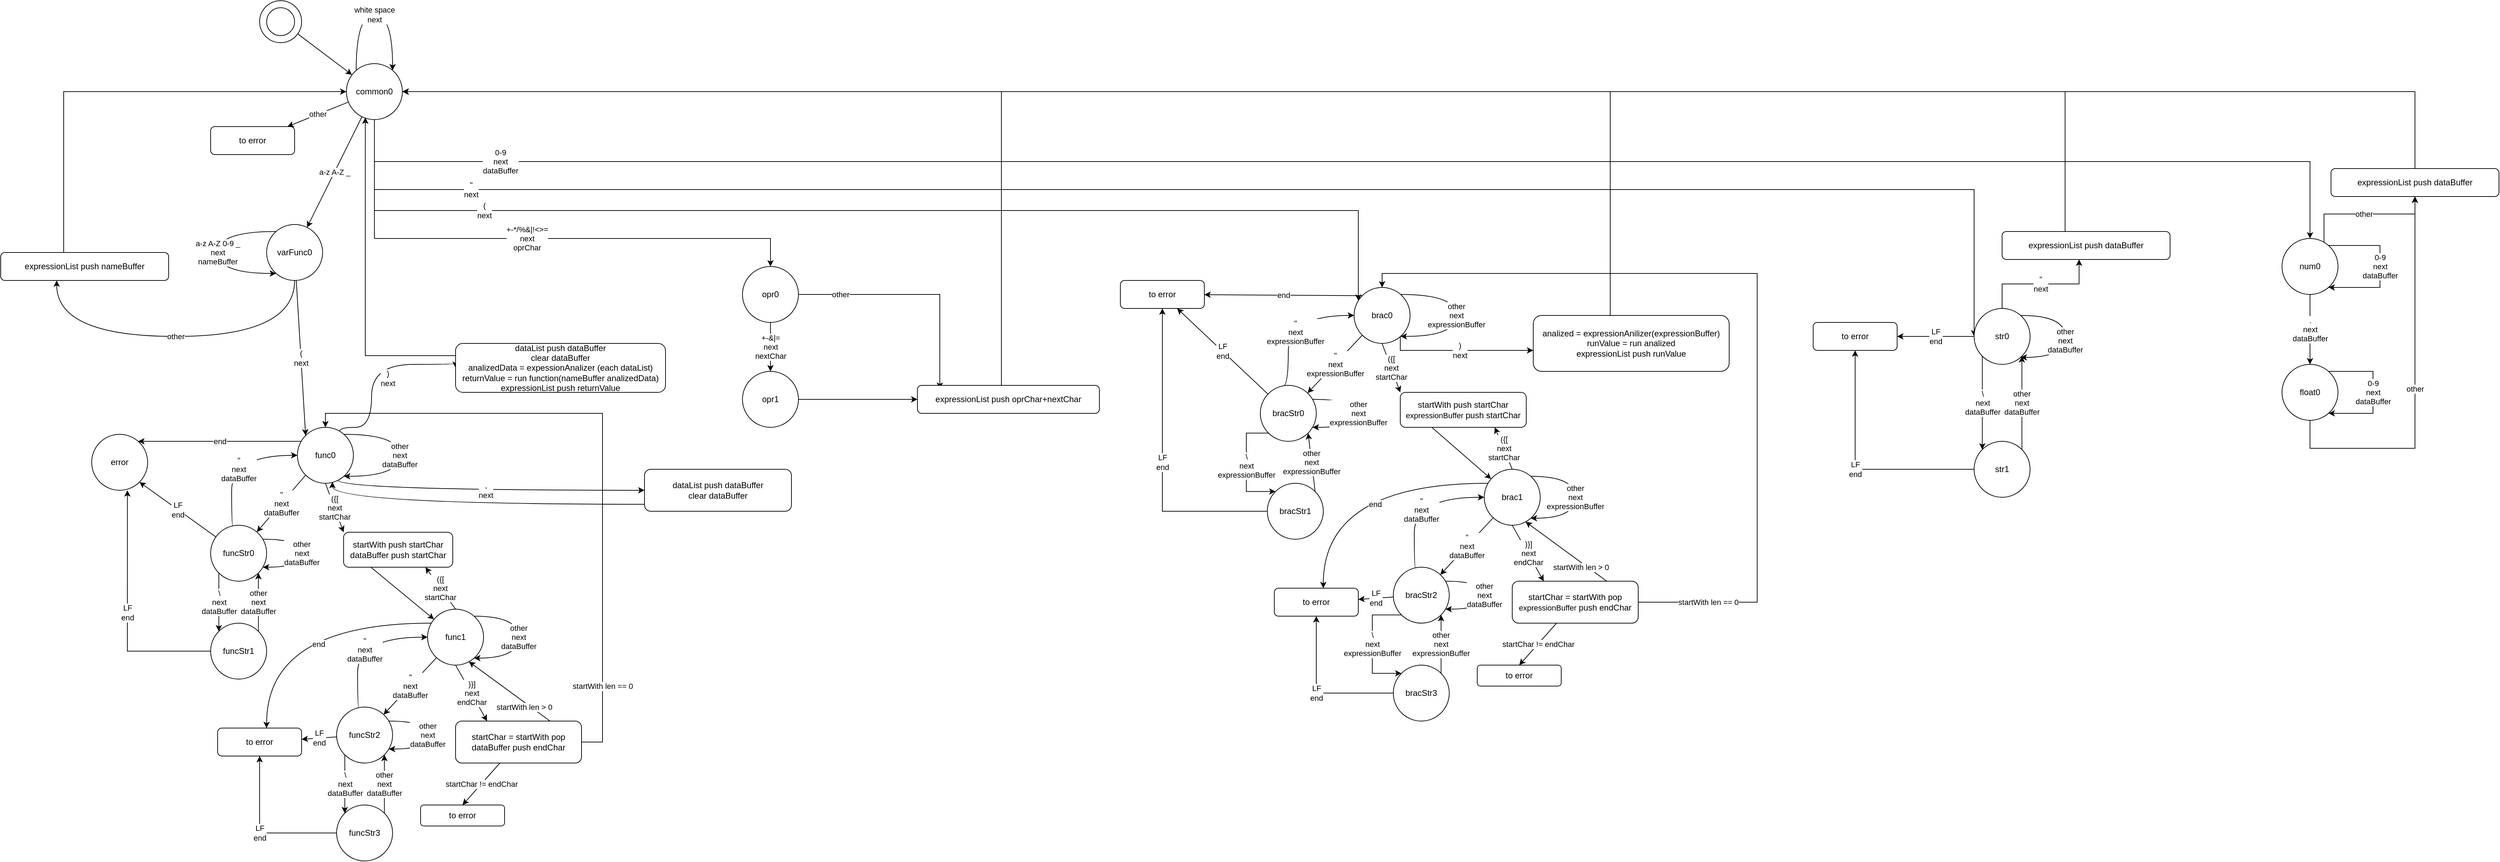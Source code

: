 <mxfile version="24.7.8">
  <diagram name="ページ1" id="F2J8mC3DBKsExerSyWHM">
    <mxGraphModel dx="1834" dy="1284" grid="1" gridSize="10" guides="1" tooltips="1" connect="1" arrows="1" fold="1" page="0" pageScale="1" pageWidth="827" pageHeight="1169" math="0" shadow="0">
      <root>
        <mxCell id="0" />
        <mxCell id="1" parent="0" />
        <mxCell id="cuASzoLC5OeUIjtj3deS-9" value="a-z A-Z _" style="rounded=0;orthogonalLoop=1;jettySize=auto;html=1;" parent="1" source="cuASzoLC5OeUIjtj3deS-1" target="cuASzoLC5OeUIjtj3deS-8" edge="1">
          <mxGeometry relative="1" as="geometry" />
        </mxCell>
        <mxCell id="voOlMRcv-cYc8bphgMnK-7" value="+-*/%&amp;amp;|!&amp;lt;&amp;gt;=&lt;div&gt;next&lt;/div&gt;&lt;div&gt;oprChar&lt;br&gt;&lt;/div&gt;" style="edgeStyle=orthogonalEdgeStyle;rounded=0;orthogonalLoop=1;jettySize=auto;html=1;" parent="1" source="cuASzoLC5OeUIjtj3deS-1" target="voOlMRcv-cYc8bphgMnK-6" edge="1">
          <mxGeometry relative="1" as="geometry">
            <Array as="points">
              <mxPoint x="504" y="310" />
              <mxPoint x="1070" y="310" />
            </Array>
          </mxGeometry>
        </mxCell>
        <mxCell id="voOlMRcv-cYc8bphgMnK-57" value="(&lt;br&gt;next" style="edgeStyle=orthogonalEdgeStyle;rounded=0;orthogonalLoop=1;jettySize=auto;html=1;" parent="1" source="cuASzoLC5OeUIjtj3deS-1" target="voOlMRcv-cYc8bphgMnK-21" edge="1">
          <mxGeometry x="-0.656" relative="1" as="geometry">
            <Array as="points">
              <mxPoint x="504" y="270" />
              <mxPoint x="1910" y="270" />
            </Array>
            <mxPoint as="offset" />
          </mxGeometry>
        </mxCell>
        <mxCell id="anXXtwwHs9E_ZAVNs1WR-14" value="&quot;&lt;div&gt;next&lt;/div&gt;" style="edgeStyle=orthogonalEdgeStyle;rounded=0;orthogonalLoop=1;jettySize=auto;html=1;" parent="1" source="cuASzoLC5OeUIjtj3deS-1" target="anXXtwwHs9E_ZAVNs1WR-6" edge="1">
          <mxGeometry x="-0.817" relative="1" as="geometry">
            <Array as="points">
              <mxPoint x="504" y="240" />
              <mxPoint x="2790" y="240" />
            </Array>
            <mxPoint as="offset" />
          </mxGeometry>
        </mxCell>
        <mxCell id="anXXtwwHs9E_ZAVNs1WR-19" value="0-9&lt;div&gt;next&lt;/div&gt;&lt;div&gt;dataBuffer&lt;/div&gt;" style="edgeStyle=orthogonalEdgeStyle;rounded=0;orthogonalLoop=1;jettySize=auto;html=1;" parent="1" source="cuASzoLC5OeUIjtj3deS-1" target="anXXtwwHs9E_ZAVNs1WR-18" edge="1">
          <mxGeometry x="-0.837" relative="1" as="geometry">
            <Array as="points">
              <mxPoint x="504" y="200" />
              <mxPoint x="3270" y="200" />
            </Array>
            <mxPoint as="offset" />
          </mxGeometry>
        </mxCell>
        <mxCell id="Lfi75M68xP1nV6T8NC7T-2" value="other" style="rounded=0;orthogonalLoop=1;jettySize=auto;html=1;" parent="1" source="cuASzoLC5OeUIjtj3deS-1" target="Lfi75M68xP1nV6T8NC7T-1" edge="1">
          <mxGeometry relative="1" as="geometry" />
        </mxCell>
        <mxCell id="cuASzoLC5OeUIjtj3deS-1" value="common0" style="ellipse;whiteSpace=wrap;html=1;aspect=fixed;" parent="1" vertex="1">
          <mxGeometry x="464" y="60" width="80" height="80" as="geometry" />
        </mxCell>
        <mxCell id="voOlMRcv-cYc8bphgMnK-17" style="rounded=0;orthogonalLoop=1;jettySize=auto;html=1;exitX=0.883;exitY=0.772;exitDx=0;exitDy=0;exitPerimeter=0;" parent="1" source="cuASzoLC5OeUIjtj3deS-2" target="cuASzoLC5OeUIjtj3deS-1" edge="1">
          <mxGeometry relative="1" as="geometry" />
        </mxCell>
        <mxCell id="cuASzoLC5OeUIjtj3deS-2" value="" style="verticalLabelPosition=bottom;verticalAlign=top;html=1;shape=mxgraph.basic.donut;dx=10;" parent="1" vertex="1">
          <mxGeometry x="340" y="-30" width="60" height="60" as="geometry" />
        </mxCell>
        <mxCell id="cuASzoLC5OeUIjtj3deS-4" value="white space&lt;div&gt;next&lt;br&gt;&lt;/div&gt;" style="rounded=0;orthogonalLoop=1;jettySize=auto;html=1;edgeStyle=orthogonalEdgeStyle;curved=1;" parent="1" source="cuASzoLC5OeUIjtj3deS-1" target="cuASzoLC5OeUIjtj3deS-1" edge="1">
          <mxGeometry relative="1" as="geometry">
            <Array as="points">
              <mxPoint x="530" y="-10" />
            </Array>
          </mxGeometry>
        </mxCell>
        <mxCell id="cuASzoLC5OeUIjtj3deS-12" value="(&lt;br&gt;next" style="rounded=0;orthogonalLoop=1;jettySize=auto;html=1;entryX=0;entryY=0;entryDx=0;entryDy=0;" parent="1" source="cuASzoLC5OeUIjtj3deS-8" target="cuASzoLC5OeUIjtj3deS-11" edge="1">
          <mxGeometry relative="1" as="geometry" />
        </mxCell>
        <mxCell id="voOlMRcv-cYc8bphgMnK-2" value="other" style="edgeStyle=orthogonalEdgeStyle;rounded=0;orthogonalLoop=1;jettySize=auto;html=1;curved=1;" parent="1" source="cuASzoLC5OeUIjtj3deS-8" target="voOlMRcv-cYc8bphgMnK-3" edge="1">
          <mxGeometry relative="1" as="geometry">
            <Array as="points">
              <mxPoint x="390" y="450" />
              <mxPoint x="50" y="450" />
            </Array>
          </mxGeometry>
        </mxCell>
        <mxCell id="cuASzoLC5OeUIjtj3deS-8" value="varFunc0" style="ellipse;whiteSpace=wrap;html=1;aspect=fixed;" parent="1" vertex="1">
          <mxGeometry x="350" y="290" width="80" height="80" as="geometry" />
        </mxCell>
        <mxCell id="cuASzoLC5OeUIjtj3deS-10" value="a-z A-Z 0-9 _&lt;br&gt;next&lt;br&gt;nameBuffer" style="edgeStyle=orthogonalEdgeStyle;rounded=0;orthogonalLoop=1;jettySize=auto;html=1;curved=1;" parent="1" source="cuASzoLC5OeUIjtj3deS-8" target="cuASzoLC5OeUIjtj3deS-8" edge="1">
          <mxGeometry relative="1" as="geometry">
            <Array as="points">
              <mxPoint x="280" y="360" />
            </Array>
          </mxGeometry>
        </mxCell>
        <mxCell id="cuASzoLC5OeUIjtj3deS-15" value="&quot;&lt;div&gt;next&lt;br&gt;dataBuffer&lt;/div&gt;" style="rounded=0;orthogonalLoop=1;jettySize=auto;html=1;" parent="1" target="cuASzoLC5OeUIjtj3deS-14" edge="1">
          <mxGeometry relative="1" as="geometry">
            <mxPoint x="406.212" y="647.772" as="sourcePoint" />
            <mxPoint x="349.785" y="702.225" as="targetPoint" />
          </mxGeometry>
        </mxCell>
        <mxCell id="cuASzoLC5OeUIjtj3deS-21" value="end" style="rounded=0;orthogonalLoop=1;jettySize=auto;html=1;edgeStyle=orthogonalEdgeStyle;curved=1;" parent="1" source="cuASzoLC5OeUIjtj3deS-11" target="cuASzoLC5OeUIjtj3deS-18" edge="1">
          <mxGeometry relative="1" as="geometry">
            <Array as="points">
              <mxPoint x="290" y="600" />
              <mxPoint x="290" y="600" />
            </Array>
          </mxGeometry>
        </mxCell>
        <mxCell id="cuASzoLC5OeUIjtj3deS-60" value=",&lt;br&gt;next" style="edgeStyle=orthogonalEdgeStyle;rounded=0;orthogonalLoop=1;jettySize=auto;html=1;curved=1;exitX=0.713;exitY=0.938;exitDx=0;exitDy=0;exitPerimeter=0;" parent="1" source="cuASzoLC5OeUIjtj3deS-11" target="cuASzoLC5OeUIjtj3deS-61" edge="1">
          <mxGeometry relative="1" as="geometry">
            <mxPoint x="890" y="670" as="targetPoint" />
            <Array as="points">
              <mxPoint x="451" y="670" />
            </Array>
          </mxGeometry>
        </mxCell>
        <mxCell id="cuASzoLC5OeUIjtj3deS-65" value=")&lt;div&gt;next&lt;/div&gt;" style="edgeStyle=orthogonalEdgeStyle;rounded=0;orthogonalLoop=1;jettySize=auto;html=1;entryX=0;entryY=0.5;entryDx=0;entryDy=0;curved=1;exitX=0.75;exitY=0.075;exitDx=0;exitDy=0;exitPerimeter=0;" parent="1" source="cuASzoLC5OeUIjtj3deS-11" target="cuASzoLC5OeUIjtj3deS-64" edge="1">
          <mxGeometry x="0.237" y="-20" relative="1" as="geometry">
            <Array as="points">
              <mxPoint x="454" y="580" />
              <mxPoint x="500" y="580" />
              <mxPoint x="500" y="490" />
            </Array>
            <mxPoint as="offset" />
          </mxGeometry>
        </mxCell>
        <mxCell id="cuASzoLC5OeUIjtj3deS-11" value="func0" style="ellipse;whiteSpace=wrap;html=1;aspect=fixed;" parent="1" vertex="1">
          <mxGeometry x="394" y="580" width="80" height="80" as="geometry" />
        </mxCell>
        <mxCell id="cuASzoLC5OeUIjtj3deS-13" value="other&lt;br&gt;next&lt;br&gt;dataBuffer" style="edgeStyle=orthogonalEdgeStyle;rounded=0;orthogonalLoop=1;jettySize=auto;html=1;curved=1;" parent="1" source="cuASzoLC5OeUIjtj3deS-11" target="cuASzoLC5OeUIjtj3deS-11" edge="1">
          <mxGeometry relative="1" as="geometry">
            <Array as="points">
              <mxPoint x="540" y="650" />
            </Array>
          </mxGeometry>
        </mxCell>
        <mxCell id="cuASzoLC5OeUIjtj3deS-17" value="&quot;&lt;div&gt;next&lt;/div&gt;&lt;div&gt;dataBuffer&lt;/div&gt;" style="edgeStyle=orthogonalEdgeStyle;rounded=0;orthogonalLoop=1;jettySize=auto;html=1;curved=1;exitX=0.4;exitY=0.025;exitDx=0;exitDy=0;exitPerimeter=0;entryX=0;entryY=0.5;entryDx=0;entryDy=0;" parent="1" source="cuASzoLC5OeUIjtj3deS-14" target="cuASzoLC5OeUIjtj3deS-11" edge="1">
          <mxGeometry x="-0.151" y="-10" relative="1" as="geometry">
            <mxPoint x="250" y="690" as="sourcePoint" />
            <mxPoint x="334" y="590" as="targetPoint" />
            <Array as="points">
              <mxPoint x="300" y="722" />
              <mxPoint x="300" y="620" />
            </Array>
            <mxPoint as="offset" />
          </mxGeometry>
        </mxCell>
        <mxCell id="cuASzoLC5OeUIjtj3deS-20" value="LF&lt;br&gt;end" style="rounded=0;orthogonalLoop=1;jettySize=auto;html=1;entryX=1;entryY=1;entryDx=0;entryDy=0;" parent="1" source="cuASzoLC5OeUIjtj3deS-14" target="cuASzoLC5OeUIjtj3deS-18" edge="1">
          <mxGeometry relative="1" as="geometry" />
        </mxCell>
        <mxCell id="cuASzoLC5OeUIjtj3deS-23" value="\&lt;br&gt;next&lt;br&gt;dataBuffer" style="rounded=0;orthogonalLoop=1;jettySize=auto;html=1;exitX=0;exitY=1;exitDx=0;exitDy=0;entryX=0;entryY=0;entryDx=0;entryDy=0;" parent="1" source="cuASzoLC5OeUIjtj3deS-14" target="cuASzoLC5OeUIjtj3deS-22" edge="1">
          <mxGeometry relative="1" as="geometry" />
        </mxCell>
        <mxCell id="cuASzoLC5OeUIjtj3deS-14" value="funcStr0" style="ellipse;whiteSpace=wrap;html=1;aspect=fixed;" parent="1" vertex="1">
          <mxGeometry x="270" y="720" width="80" height="80" as="geometry" />
        </mxCell>
        <mxCell id="cuASzoLC5OeUIjtj3deS-18" value="error" style="ellipse;whiteSpace=wrap;html=1;aspect=fixed;" parent="1" vertex="1">
          <mxGeometry x="100" y="590" width="80" height="80" as="geometry" />
        </mxCell>
        <mxCell id="cuASzoLC5OeUIjtj3deS-24" value="other&lt;br&gt;next&lt;br&gt;dataBuffer" style="rounded=0;orthogonalLoop=1;jettySize=auto;html=1;entryX=1;entryY=1;entryDx=0;entryDy=0;exitX=1;exitY=0;exitDx=0;exitDy=0;" parent="1" source="cuASzoLC5OeUIjtj3deS-22" target="cuASzoLC5OeUIjtj3deS-14" edge="1">
          <mxGeometry relative="1" as="geometry" />
        </mxCell>
        <mxCell id="cuASzoLC5OeUIjtj3deS-22" value="funcStr1" style="ellipse;whiteSpace=wrap;html=1;aspect=fixed;" parent="1" vertex="1">
          <mxGeometry x="270" y="860" width="80" height="80" as="geometry" />
        </mxCell>
        <mxCell id="cuASzoLC5OeUIjtj3deS-25" value="other&lt;br&gt;next&lt;br&gt;dataBuffer" style="edgeStyle=orthogonalEdgeStyle;rounded=0;orthogonalLoop=1;jettySize=auto;html=1;curved=1;" parent="1" source="cuASzoLC5OeUIjtj3deS-14" target="cuASzoLC5OeUIjtj3deS-14" edge="1">
          <mxGeometry relative="1" as="geometry">
            <Array as="points">
              <mxPoint x="400" y="780" />
            </Array>
          </mxGeometry>
        </mxCell>
        <mxCell id="cuASzoLC5OeUIjtj3deS-32" style="rounded=0;orthogonalLoop=1;jettySize=auto;html=1;exitX=0.25;exitY=1;exitDx=0;exitDy=0;" parent="1" source="cuASzoLC5OeUIjtj3deS-27" target="cuASzoLC5OeUIjtj3deS-31" edge="1">
          <mxGeometry relative="1" as="geometry" />
        </mxCell>
        <mxCell id="cuASzoLC5OeUIjtj3deS-27" value="startWith push startChar&lt;br&gt;dataBuffer push startChar" style="rounded=1;whiteSpace=wrap;html=1;" parent="1" vertex="1">
          <mxGeometry x="460" y="730" width="156" height="50" as="geometry" />
        </mxCell>
        <mxCell id="cuASzoLC5OeUIjtj3deS-28" value="({[&lt;div&gt;next&lt;br&gt;startChar&lt;/div&gt;" style="rounded=0;orthogonalLoop=1;jettySize=auto;html=1;entryX=0;entryY=0;entryDx=0;entryDy=0;exitX=0.5;exitY=1;exitDx=0;exitDy=0;" parent="1" source="cuASzoLC5OeUIjtj3deS-11" target="cuASzoLC5OeUIjtj3deS-27" edge="1">
          <mxGeometry relative="1" as="geometry" />
        </mxCell>
        <mxCell id="cuASzoLC5OeUIjtj3deS-30" value="LF&lt;br&gt;end" style="edgeStyle=orthogonalEdgeStyle;rounded=0;orthogonalLoop=1;jettySize=auto;html=1;entryX=0.638;entryY=1;entryDx=0;entryDy=0;entryPerimeter=0;" parent="1" source="cuASzoLC5OeUIjtj3deS-22" target="cuASzoLC5OeUIjtj3deS-18" edge="1">
          <mxGeometry relative="1" as="geometry" />
        </mxCell>
        <mxCell id="cuASzoLC5OeUIjtj3deS-48" value="({[&lt;br&gt;next&lt;br&gt;startChar" style="rounded=0;orthogonalLoop=1;jettySize=auto;html=1;exitX=0.5;exitY=0;exitDx=0;exitDy=0;entryX=0.75;entryY=1;entryDx=0;entryDy=0;" parent="1" source="cuASzoLC5OeUIjtj3deS-31" target="cuASzoLC5OeUIjtj3deS-27" edge="1">
          <mxGeometry relative="1" as="geometry">
            <mxPoint x="636.385" y="876.923" as="sourcePoint" />
            <mxPoint x="671" y="960" as="targetPoint" />
          </mxGeometry>
        </mxCell>
        <mxCell id="cuASzoLC5OeUIjtj3deS-56" value=")}]&lt;br&gt;next&lt;br&gt;endChar" style="rounded=0;orthogonalLoop=1;jettySize=auto;html=1;entryX=0.25;entryY=0;entryDx=0;entryDy=0;exitX=0.5;exitY=1;exitDx=0;exitDy=0;" parent="1" source="cuASzoLC5OeUIjtj3deS-31" target="cuASzoLC5OeUIjtj3deS-49" edge="1">
          <mxGeometry relative="1" as="geometry" />
        </mxCell>
        <mxCell id="cuASzoLC5OeUIjtj3deS-31" value="func1" style="ellipse;whiteSpace=wrap;html=1;aspect=fixed;" parent="1" vertex="1">
          <mxGeometry x="580" y="840" width="80" height="80" as="geometry" />
        </mxCell>
        <mxCell id="cuASzoLC5OeUIjtj3deS-33" value="&quot;&lt;div&gt;next&lt;br&gt;dataBuffer&lt;/div&gt;" style="rounded=0;orthogonalLoop=1;jettySize=auto;html=1;" parent="1" source="cuASzoLC5OeUIjtj3deS-31" target="cuASzoLC5OeUIjtj3deS-38" edge="1">
          <mxGeometry relative="1" as="geometry">
            <mxPoint x="586.212" y="907.772" as="sourcePoint" />
            <mxPoint x="529.785" y="962.225" as="targetPoint" />
          </mxGeometry>
        </mxCell>
        <mxCell id="cuASzoLC5OeUIjtj3deS-34" value="end" style="rounded=0;orthogonalLoop=1;jettySize=auto;html=1;edgeStyle=orthogonalEdgeStyle;curved=1;exitX=0.063;exitY=0.25;exitDx=0;exitDy=0;exitPerimeter=0;entryX=0.583;entryY=0;entryDx=0;entryDy=0;entryPerimeter=0;" parent="1" source="cuASzoLC5OeUIjtj3deS-31" target="cuASzoLC5OeUIjtj3deS-45" edge="1">
          <mxGeometry x="-0.164" y="30" relative="1" as="geometry">
            <mxPoint x="579" y="820" as="sourcePoint" />
            <Array as="points" />
            <mxPoint x="380" y="950" as="targetPoint" />
            <mxPoint as="offset" />
          </mxGeometry>
        </mxCell>
        <mxCell id="cuASzoLC5OeUIjtj3deS-35" value="&quot;&lt;div&gt;next&lt;/div&gt;&lt;div&gt;dataBuffer&lt;/div&gt;" style="edgeStyle=orthogonalEdgeStyle;rounded=0;orthogonalLoop=1;jettySize=auto;html=1;curved=1;exitX=0.4;exitY=0.025;exitDx=0;exitDy=0;exitPerimeter=0;" parent="1" source="cuASzoLC5OeUIjtj3deS-38" target="cuASzoLC5OeUIjtj3deS-31" edge="1">
          <mxGeometry x="-0.151" y="-10" relative="1" as="geometry">
            <mxPoint x="430" y="950" as="sourcePoint" />
            <mxPoint x="574" y="880" as="targetPoint" />
            <Array as="points">
              <mxPoint x="480" y="982" />
              <mxPoint x="480" y="880" />
            </Array>
            <mxPoint as="offset" />
          </mxGeometry>
        </mxCell>
        <mxCell id="cuASzoLC5OeUIjtj3deS-36" value="LF&lt;br&gt;end" style="rounded=0;orthogonalLoop=1;jettySize=auto;html=1;" parent="1" source="cuASzoLC5OeUIjtj3deS-38" target="cuASzoLC5OeUIjtj3deS-45" edge="1">
          <mxGeometry relative="1" as="geometry">
            <mxPoint x="400" y="1032" as="targetPoint" />
          </mxGeometry>
        </mxCell>
        <mxCell id="cuASzoLC5OeUIjtj3deS-37" value="\&lt;br&gt;next&lt;br&gt;dataBuffer" style="rounded=0;orthogonalLoop=1;jettySize=auto;html=1;exitX=0;exitY=1;exitDx=0;exitDy=0;entryX=0;entryY=0;entryDx=0;entryDy=0;" parent="1" source="cuASzoLC5OeUIjtj3deS-38" target="cuASzoLC5OeUIjtj3deS-41" edge="1">
          <mxGeometry relative="1" as="geometry" />
        </mxCell>
        <mxCell id="cuASzoLC5OeUIjtj3deS-38" value="funcStr2" style="ellipse;whiteSpace=wrap;html=1;aspect=fixed;" parent="1" vertex="1">
          <mxGeometry x="450" y="980" width="80" height="80" as="geometry" />
        </mxCell>
        <mxCell id="cuASzoLC5OeUIjtj3deS-40" value="other&lt;br&gt;next&lt;br&gt;dataBuffer" style="rounded=0;orthogonalLoop=1;jettySize=auto;html=1;entryX=1;entryY=1;entryDx=0;entryDy=0;exitX=1;exitY=0;exitDx=0;exitDy=0;" parent="1" source="cuASzoLC5OeUIjtj3deS-41" target="cuASzoLC5OeUIjtj3deS-38" edge="1">
          <mxGeometry relative="1" as="geometry" />
        </mxCell>
        <mxCell id="cuASzoLC5OeUIjtj3deS-41" value="funcStr3" style="ellipse;whiteSpace=wrap;html=1;aspect=fixed;" parent="1" vertex="1">
          <mxGeometry x="450" y="1120" width="80" height="80" as="geometry" />
        </mxCell>
        <mxCell id="cuASzoLC5OeUIjtj3deS-42" value="other&lt;br&gt;next&lt;br&gt;dataBuffer" style="edgeStyle=orthogonalEdgeStyle;rounded=0;orthogonalLoop=1;jettySize=auto;html=1;curved=1;" parent="1" source="cuASzoLC5OeUIjtj3deS-38" target="cuASzoLC5OeUIjtj3deS-38" edge="1">
          <mxGeometry relative="1" as="geometry">
            <Array as="points">
              <mxPoint x="580" y="1040" />
            </Array>
          </mxGeometry>
        </mxCell>
        <mxCell id="cuASzoLC5OeUIjtj3deS-43" value="LF&lt;br&gt;end" style="edgeStyle=orthogonalEdgeStyle;rounded=0;orthogonalLoop=1;jettySize=auto;html=1;" parent="1" source="cuASzoLC5OeUIjtj3deS-41" target="cuASzoLC5OeUIjtj3deS-45" edge="1">
          <mxGeometry relative="1" as="geometry">
            <mxPoint x="391.04" y="1030" as="targetPoint" />
          </mxGeometry>
        </mxCell>
        <mxCell id="cuASzoLC5OeUIjtj3deS-45" value="to error" style="rounded=1;whiteSpace=wrap;html=1;" parent="1" vertex="1">
          <mxGeometry x="280" y="1010" width="120" height="40" as="geometry" />
        </mxCell>
        <mxCell id="cuASzoLC5OeUIjtj3deS-46" value="other&lt;br&gt;next&lt;br&gt;dataBuffer" style="edgeStyle=orthogonalEdgeStyle;rounded=0;orthogonalLoop=1;jettySize=auto;html=1;curved=1;" parent="1" source="cuASzoLC5OeUIjtj3deS-31" target="cuASzoLC5OeUIjtj3deS-31" edge="1">
          <mxGeometry relative="1" as="geometry">
            <Array as="points">
              <mxPoint x="710" y="910" />
            </Array>
          </mxGeometry>
        </mxCell>
        <mxCell id="cuASzoLC5OeUIjtj3deS-52" value="startWith len &amp;gt; 0" style="rounded=0;orthogonalLoop=1;jettySize=auto;html=1;exitX=0.75;exitY=0;exitDx=0;exitDy=0;entryX=0.738;entryY=0.938;entryDx=0;entryDy=0;entryPerimeter=0;" parent="1" source="cuASzoLC5OeUIjtj3deS-49" target="cuASzoLC5OeUIjtj3deS-31" edge="1">
          <mxGeometry x="-0.421" y="6" relative="1" as="geometry">
            <mxPoint as="offset" />
          </mxGeometry>
        </mxCell>
        <mxCell id="cuASzoLC5OeUIjtj3deS-55" value="startChar != endChar" style="rounded=0;orthogonalLoop=1;jettySize=auto;html=1;entryX=0.5;entryY=0;entryDx=0;entryDy=0;" parent="1" source="cuASzoLC5OeUIjtj3deS-49" target="cuASzoLC5OeUIjtj3deS-54" edge="1">
          <mxGeometry relative="1" as="geometry" />
        </mxCell>
        <mxCell id="cuASzoLC5OeUIjtj3deS-49" value="startChar = startWith pop&lt;br&gt;dataBuffer push endChar" style="rounded=1;whiteSpace=wrap;html=1;" parent="1" vertex="1">
          <mxGeometry x="620" y="1000" width="180" height="60" as="geometry" />
        </mxCell>
        <mxCell id="cuASzoLC5OeUIjtj3deS-54" value="to error" style="rounded=1;whiteSpace=wrap;html=1;" parent="1" vertex="1">
          <mxGeometry x="570" y="1120" width="120" height="30" as="geometry" />
        </mxCell>
        <mxCell id="cuASzoLC5OeUIjtj3deS-58" value="startWith len == 0" style="edgeStyle=orthogonalEdgeStyle;rounded=0;orthogonalLoop=1;jettySize=auto;html=1;entryX=0.5;entryY=0;entryDx=0;entryDy=0;" parent="1" source="cuASzoLC5OeUIjtj3deS-49" target="cuASzoLC5OeUIjtj3deS-11" edge="1">
          <mxGeometry x="-0.76" relative="1" as="geometry">
            <Array as="points">
              <mxPoint x="830" y="1030" />
              <mxPoint x="830" y="560" />
              <mxPoint x="434" y="560" />
            </Array>
            <mxPoint as="offset" />
          </mxGeometry>
        </mxCell>
        <mxCell id="cuASzoLC5OeUIjtj3deS-62" style="edgeStyle=orthogonalEdgeStyle;rounded=0;orthogonalLoop=1;jettySize=auto;html=1;curved=1;entryX=0.625;entryY=0.975;entryDx=0;entryDy=0;entryPerimeter=0;" parent="1" source="cuASzoLC5OeUIjtj3deS-61" target="cuASzoLC5OeUIjtj3deS-11" edge="1">
          <mxGeometry relative="1" as="geometry">
            <mxPoint x="450" y="660" as="targetPoint" />
            <Array as="points">
              <mxPoint x="444" y="690" />
            </Array>
          </mxGeometry>
        </mxCell>
        <mxCell id="cuASzoLC5OeUIjtj3deS-61" value="dataList push dataBuffer&lt;br&gt;clear dataBuffer" style="rounded=1;whiteSpace=wrap;html=1;" parent="1" vertex="1">
          <mxGeometry x="890" y="640" width="210" height="60" as="geometry" />
        </mxCell>
        <mxCell id="cuASzoLC5OeUIjtj3deS-66" style="rounded=0;orthogonalLoop=1;jettySize=auto;html=1;edgeStyle=orthogonalEdgeStyle;exitX=0;exitY=0.25;exitDx=0;exitDy=0;entryX=0.338;entryY=0.963;entryDx=0;entryDy=0;entryPerimeter=0;" parent="1" source="cuASzoLC5OeUIjtj3deS-64" target="cuASzoLC5OeUIjtj3deS-1" edge="1">
          <mxGeometry relative="1" as="geometry" />
        </mxCell>
        <mxCell id="cuASzoLC5OeUIjtj3deS-64" value="dataList push dataBuffer&lt;br&gt;clear dataBuffer&lt;br&gt;analizedData = expessionAnalizer (each dataList)&lt;div&gt;returnValue = run function(nameBuffer analizedData)&lt;/div&gt;&lt;div&gt;expressionList push returnValue&lt;/div&gt;" style="rounded=1;whiteSpace=wrap;html=1;" parent="1" vertex="1">
          <mxGeometry x="620" y="460" width="300" height="70" as="geometry" />
        </mxCell>
        <mxCell id="voOlMRcv-cYc8bphgMnK-5" style="edgeStyle=orthogonalEdgeStyle;rounded=0;orthogonalLoop=1;jettySize=auto;html=1;" parent="1" source="voOlMRcv-cYc8bphgMnK-3" target="cuASzoLC5OeUIjtj3deS-1" edge="1">
          <mxGeometry relative="1" as="geometry">
            <Array as="points">
              <mxPoint x="60" y="100" />
            </Array>
          </mxGeometry>
        </mxCell>
        <mxCell id="voOlMRcv-cYc8bphgMnK-3" value="expressionList push nameBuffer" style="rounded=1;whiteSpace=wrap;html=1;" parent="1" vertex="1">
          <mxGeometry x="-30" y="330" width="240" height="40" as="geometry" />
        </mxCell>
        <mxCell id="voOlMRcv-cYc8bphgMnK-11" value="+-&amp;amp;|=&lt;br&gt;next&lt;br&gt;nextChar" style="edgeStyle=orthogonalEdgeStyle;rounded=0;orthogonalLoop=1;jettySize=auto;html=1;" parent="1" source="voOlMRcv-cYc8bphgMnK-6" target="voOlMRcv-cYc8bphgMnK-10" edge="1">
          <mxGeometry relative="1" as="geometry" />
        </mxCell>
        <mxCell id="Lfi75M68xP1nV6T8NC7T-4" value="other" style="edgeStyle=orthogonalEdgeStyle;rounded=0;orthogonalLoop=1;jettySize=auto;html=1;entryX=0.123;entryY=0.125;entryDx=0;entryDy=0;entryPerimeter=0;exitX=1;exitY=0.5;exitDx=0;exitDy=0;" parent="1" source="voOlMRcv-cYc8bphgMnK-6" target="voOlMRcv-cYc8bphgMnK-12" edge="1">
          <mxGeometry x="-0.644" relative="1" as="geometry">
            <Array as="points">
              <mxPoint x="1312" y="390" />
            </Array>
            <mxPoint as="offset" />
          </mxGeometry>
        </mxCell>
        <mxCell id="voOlMRcv-cYc8bphgMnK-6" value="opr0" style="ellipse;whiteSpace=wrap;html=1;aspect=fixed;" parent="1" vertex="1">
          <mxGeometry x="1030" y="350" width="80" height="80" as="geometry" />
        </mxCell>
        <mxCell id="voOlMRcv-cYc8bphgMnK-14" value="" style="edgeStyle=orthogonalEdgeStyle;rounded=0;orthogonalLoop=1;jettySize=auto;html=1;" parent="1" source="voOlMRcv-cYc8bphgMnK-10" target="voOlMRcv-cYc8bphgMnK-12" edge="1">
          <mxGeometry relative="1" as="geometry" />
        </mxCell>
        <mxCell id="voOlMRcv-cYc8bphgMnK-10" value="opr1" style="ellipse;whiteSpace=wrap;html=1;aspect=fixed;" parent="1" vertex="1">
          <mxGeometry x="1030" y="500" width="80" height="80" as="geometry" />
        </mxCell>
        <mxCell id="voOlMRcv-cYc8bphgMnK-16" style="edgeStyle=orthogonalEdgeStyle;rounded=0;orthogonalLoop=1;jettySize=auto;html=1;entryX=1;entryY=0.5;entryDx=0;entryDy=0;" parent="1" source="voOlMRcv-cYc8bphgMnK-12" target="cuASzoLC5OeUIjtj3deS-1" edge="1">
          <mxGeometry relative="1" as="geometry">
            <Array as="points">
              <mxPoint x="1400" y="100" />
            </Array>
          </mxGeometry>
        </mxCell>
        <mxCell id="voOlMRcv-cYc8bphgMnK-12" value="expressionList push oprChar+nextChar" style="rounded=1;whiteSpace=wrap;html=1;" parent="1" vertex="1">
          <mxGeometry x="1280" y="520" width="260" height="40" as="geometry" />
        </mxCell>
        <mxCell id="voOlMRcv-cYc8bphgMnK-18" value="&quot;&lt;div&gt;next&lt;br&gt;expressionBuffer&lt;br&gt;&lt;/div&gt;" style="rounded=0;orthogonalLoop=1;jettySize=auto;html=1;" parent="1" target="voOlMRcv-cYc8bphgMnK-26" edge="1">
          <mxGeometry relative="1" as="geometry">
            <mxPoint x="1916.212" y="447.772" as="sourcePoint" />
            <mxPoint x="1859.785" y="502.225" as="targetPoint" />
          </mxGeometry>
        </mxCell>
        <mxCell id="voOlMRcv-cYc8bphgMnK-19" value="end" style="rounded=0;orthogonalLoop=1;jettySize=auto;html=1;exitX=0;exitY=0;exitDx=0;exitDy=0;" parent="1" source="voOlMRcv-cYc8bphgMnK-21" target="voOlMRcv-cYc8bphgMnK-56" edge="1">
          <mxGeometry relative="1" as="geometry">
            <mxPoint x="1904.076" y="406.92" as="sourcePoint" />
            <mxPoint x="1680" y="393.084" as="targetPoint" />
          </mxGeometry>
        </mxCell>
        <mxCell id="voOlMRcv-cYc8bphgMnK-60" value=")&lt;br&gt;next" style="edgeStyle=orthogonalEdgeStyle;rounded=0;orthogonalLoop=1;jettySize=auto;html=1;" parent="1" source="voOlMRcv-cYc8bphgMnK-21" target="voOlMRcv-cYc8bphgMnK-58" edge="1">
          <mxGeometry relative="1" as="geometry">
            <Array as="points">
              <mxPoint x="1970" y="470" />
            </Array>
          </mxGeometry>
        </mxCell>
        <mxCell id="voOlMRcv-cYc8bphgMnK-21" value="brac0" style="ellipse;whiteSpace=wrap;html=1;aspect=fixed;" parent="1" vertex="1">
          <mxGeometry x="1904" y="380" width="80" height="80" as="geometry" />
        </mxCell>
        <mxCell id="voOlMRcv-cYc8bphgMnK-22" value="other&lt;br&gt;next&lt;br&gt;expressionBuffer" style="edgeStyle=orthogonalEdgeStyle;rounded=0;orthogonalLoop=1;jettySize=auto;html=1;curved=1;" parent="1" source="voOlMRcv-cYc8bphgMnK-21" target="voOlMRcv-cYc8bphgMnK-21" edge="1">
          <mxGeometry relative="1" as="geometry">
            <Array as="points">
              <mxPoint x="2050" y="450" />
            </Array>
          </mxGeometry>
        </mxCell>
        <mxCell id="voOlMRcv-cYc8bphgMnK-23" value="&quot;&lt;div&gt;next&lt;/div&gt;&lt;div&gt;expressionBuffer&lt;br&gt;&lt;/div&gt;" style="edgeStyle=orthogonalEdgeStyle;rounded=0;orthogonalLoop=1;jettySize=auto;html=1;curved=1;exitX=0.4;exitY=0.025;exitDx=0;exitDy=0;exitPerimeter=0;entryX=0;entryY=0.5;entryDx=0;entryDy=0;" parent="1" source="voOlMRcv-cYc8bphgMnK-26" target="voOlMRcv-cYc8bphgMnK-21" edge="1">
          <mxGeometry x="-0.151" y="-10" relative="1" as="geometry">
            <mxPoint x="1760" y="490" as="sourcePoint" />
            <mxPoint x="1844" y="390" as="targetPoint" />
            <Array as="points">
              <mxPoint x="1810" y="522" />
              <mxPoint x="1810" y="420" />
            </Array>
            <mxPoint as="offset" />
          </mxGeometry>
        </mxCell>
        <mxCell id="voOlMRcv-cYc8bphgMnK-24" value="LF&lt;br&gt;end" style="rounded=0;orthogonalLoop=1;jettySize=auto;html=1;" parent="1" source="voOlMRcv-cYc8bphgMnK-26" target="voOlMRcv-cYc8bphgMnK-56" edge="1">
          <mxGeometry relative="1" as="geometry">
            <mxPoint x="1678.284" y="458.284" as="targetPoint" />
          </mxGeometry>
        </mxCell>
        <mxCell id="voOlMRcv-cYc8bphgMnK-25" value="\&lt;br&gt;next&lt;br&gt;expressionBuffer" style="rounded=0;orthogonalLoop=1;jettySize=auto;html=1;exitX=0;exitY=1;exitDx=0;exitDy=0;entryX=0;entryY=0;entryDx=0;entryDy=0;edgeStyle=orthogonalEdgeStyle;" parent="1" source="voOlMRcv-cYc8bphgMnK-26" target="voOlMRcv-cYc8bphgMnK-29" edge="1">
          <mxGeometry relative="1" as="geometry">
            <Array as="points">
              <mxPoint x="1750" y="588" />
              <mxPoint x="1750" y="672" />
            </Array>
          </mxGeometry>
        </mxCell>
        <mxCell id="voOlMRcv-cYc8bphgMnK-26" value="bracStr0" style="ellipse;whiteSpace=wrap;html=1;aspect=fixed;" parent="1" vertex="1">
          <mxGeometry x="1770" y="520" width="80" height="80" as="geometry" />
        </mxCell>
        <mxCell id="voOlMRcv-cYc8bphgMnK-28" value="other&lt;br&gt;next&lt;br&gt;expressionBuffer" style="rounded=0;orthogonalLoop=1;jettySize=auto;html=1;entryX=1;entryY=1;entryDx=0;entryDy=0;exitX=1;exitY=0;exitDx=0;exitDy=0;" parent="1" source="voOlMRcv-cYc8bphgMnK-29" target="voOlMRcv-cYc8bphgMnK-26" edge="1">
          <mxGeometry relative="1" as="geometry" />
        </mxCell>
        <mxCell id="voOlMRcv-cYc8bphgMnK-29" value="bracStr1" style="ellipse;whiteSpace=wrap;html=1;aspect=fixed;" parent="1" vertex="1">
          <mxGeometry x="1780" y="660" width="80" height="80" as="geometry" />
        </mxCell>
        <mxCell id="voOlMRcv-cYc8bphgMnK-30" value="other&lt;br&gt;next&lt;br&gt;expressionBuffer" style="edgeStyle=orthogonalEdgeStyle;rounded=0;orthogonalLoop=1;jettySize=auto;html=1;curved=1;" parent="1" source="voOlMRcv-cYc8bphgMnK-26" target="voOlMRcv-cYc8bphgMnK-26" edge="1">
          <mxGeometry relative="1" as="geometry">
            <Array as="points">
              <mxPoint x="1910" y="580" />
            </Array>
          </mxGeometry>
        </mxCell>
        <mxCell id="voOlMRcv-cYc8bphgMnK-31" style="rounded=0;orthogonalLoop=1;jettySize=auto;html=1;exitX=0.25;exitY=1;exitDx=0;exitDy=0;" parent="1" source="voOlMRcv-cYc8bphgMnK-32" target="voOlMRcv-cYc8bphgMnK-37" edge="1">
          <mxGeometry relative="1" as="geometry" />
        </mxCell>
        <mxCell id="voOlMRcv-cYc8bphgMnK-32" value="startWith push startChar&lt;br&gt;&lt;span style=&quot;font-size: 11px; text-wrap: nowrap; background-color: rgb(255, 255, 255);&quot;&gt;expressionBuffer&amp;nbsp;&lt;/span&gt;push startChar" style="rounded=1;whiteSpace=wrap;html=1;" parent="1" vertex="1">
          <mxGeometry x="1970" y="530" width="180" height="50" as="geometry" />
        </mxCell>
        <mxCell id="voOlMRcv-cYc8bphgMnK-33" value="({[&lt;div&gt;next&lt;br&gt;startChar&lt;/div&gt;" style="rounded=0;orthogonalLoop=1;jettySize=auto;html=1;entryX=0;entryY=0;entryDx=0;entryDy=0;exitX=0.5;exitY=1;exitDx=0;exitDy=0;" parent="1" source="voOlMRcv-cYc8bphgMnK-21" target="voOlMRcv-cYc8bphgMnK-32" edge="1">
          <mxGeometry relative="1" as="geometry" />
        </mxCell>
        <mxCell id="voOlMRcv-cYc8bphgMnK-34" value="LF&lt;br&gt;end" style="edgeStyle=orthogonalEdgeStyle;rounded=0;orthogonalLoop=1;jettySize=auto;html=1;" parent="1" source="voOlMRcv-cYc8bphgMnK-29" target="voOlMRcv-cYc8bphgMnK-56" edge="1">
          <mxGeometry relative="1" as="geometry">
            <mxPoint x="1661.04" y="470.0" as="targetPoint" />
          </mxGeometry>
        </mxCell>
        <mxCell id="voOlMRcv-cYc8bphgMnK-35" value="({[&lt;br&gt;next&lt;br&gt;startChar" style="rounded=0;orthogonalLoop=1;jettySize=auto;html=1;exitX=0.5;exitY=0;exitDx=0;exitDy=0;entryX=0.75;entryY=1;entryDx=0;entryDy=0;" parent="1" source="voOlMRcv-cYc8bphgMnK-37" target="voOlMRcv-cYc8bphgMnK-32" edge="1">
          <mxGeometry relative="1" as="geometry">
            <mxPoint x="2146.385" y="676.923" as="sourcePoint" />
            <mxPoint x="2181" y="760" as="targetPoint" />
          </mxGeometry>
        </mxCell>
        <mxCell id="voOlMRcv-cYc8bphgMnK-36" value=")}]&lt;br&gt;next&lt;br&gt;endChar" style="rounded=0;orthogonalLoop=1;jettySize=auto;html=1;entryX=0.25;entryY=0;entryDx=0;entryDy=0;exitX=0.5;exitY=1;exitDx=0;exitDy=0;" parent="1" source="voOlMRcv-cYc8bphgMnK-37" target="voOlMRcv-cYc8bphgMnK-52" edge="1">
          <mxGeometry relative="1" as="geometry" />
        </mxCell>
        <mxCell id="voOlMRcv-cYc8bphgMnK-37" value="brac1" style="ellipse;whiteSpace=wrap;html=1;aspect=fixed;" parent="1" vertex="1">
          <mxGeometry x="2090" y="640" width="80" height="80" as="geometry" />
        </mxCell>
        <mxCell id="voOlMRcv-cYc8bphgMnK-38" value="&quot;&lt;div&gt;next&lt;br&gt;dataBuffer&lt;/div&gt;" style="rounded=0;orthogonalLoop=1;jettySize=auto;html=1;" parent="1" source="voOlMRcv-cYc8bphgMnK-37" target="voOlMRcv-cYc8bphgMnK-43" edge="1">
          <mxGeometry relative="1" as="geometry">
            <mxPoint x="2096.212" y="707.772" as="sourcePoint" />
            <mxPoint x="2039.785" y="762.225" as="targetPoint" />
          </mxGeometry>
        </mxCell>
        <mxCell id="voOlMRcv-cYc8bphgMnK-39" value="end" style="rounded=0;orthogonalLoop=1;jettySize=auto;html=1;edgeStyle=orthogonalEdgeStyle;curved=1;exitX=0.063;exitY=0.25;exitDx=0;exitDy=0;exitPerimeter=0;entryX=0.583;entryY=0;entryDx=0;entryDy=0;entryPerimeter=0;" parent="1" source="voOlMRcv-cYc8bphgMnK-37" target="voOlMRcv-cYc8bphgMnK-48" edge="1">
          <mxGeometry x="-0.164" y="30" relative="1" as="geometry">
            <mxPoint x="2089" y="620" as="sourcePoint" />
            <Array as="points" />
            <mxPoint x="1890" y="750" as="targetPoint" />
            <mxPoint as="offset" />
          </mxGeometry>
        </mxCell>
        <mxCell id="voOlMRcv-cYc8bphgMnK-40" value="&quot;&lt;div&gt;next&lt;/div&gt;&lt;div&gt;dataBuffer&lt;/div&gt;" style="edgeStyle=orthogonalEdgeStyle;rounded=0;orthogonalLoop=1;jettySize=auto;html=1;curved=1;exitX=0.4;exitY=0.025;exitDx=0;exitDy=0;exitPerimeter=0;" parent="1" source="voOlMRcv-cYc8bphgMnK-43" target="voOlMRcv-cYc8bphgMnK-37" edge="1">
          <mxGeometry x="-0.151" y="-10" relative="1" as="geometry">
            <mxPoint x="1940" y="750" as="sourcePoint" />
            <mxPoint x="2084" y="680" as="targetPoint" />
            <Array as="points">
              <mxPoint x="1990" y="782" />
              <mxPoint x="1990" y="680" />
            </Array>
            <mxPoint as="offset" />
          </mxGeometry>
        </mxCell>
        <mxCell id="voOlMRcv-cYc8bphgMnK-41" value="LF&lt;br&gt;end" style="rounded=0;orthogonalLoop=1;jettySize=auto;html=1;" parent="1" source="voOlMRcv-cYc8bphgMnK-43" target="voOlMRcv-cYc8bphgMnK-48" edge="1">
          <mxGeometry relative="1" as="geometry">
            <mxPoint x="1910" y="832" as="targetPoint" />
          </mxGeometry>
        </mxCell>
        <mxCell id="voOlMRcv-cYc8bphgMnK-42" value="\&lt;br&gt;next&lt;br&gt;expressionBuffer" style="rounded=0;orthogonalLoop=1;jettySize=auto;html=1;exitX=0;exitY=1;exitDx=0;exitDy=0;entryX=0;entryY=0;entryDx=0;entryDy=0;edgeStyle=orthogonalEdgeStyle;" parent="1" source="voOlMRcv-cYc8bphgMnK-43" target="voOlMRcv-cYc8bphgMnK-45" edge="1">
          <mxGeometry relative="1" as="geometry">
            <Array as="points">
              <mxPoint x="1930" y="849" />
              <mxPoint x="1930" y="932" />
            </Array>
          </mxGeometry>
        </mxCell>
        <mxCell id="voOlMRcv-cYc8bphgMnK-43" value="bracStr2" style="ellipse;whiteSpace=wrap;html=1;aspect=fixed;" parent="1" vertex="1">
          <mxGeometry x="1960" y="780" width="80" height="80" as="geometry" />
        </mxCell>
        <mxCell id="voOlMRcv-cYc8bphgMnK-44" value="other&lt;br&gt;next&lt;br&gt;expressionBuffer" style="rounded=0;orthogonalLoop=1;jettySize=auto;html=1;entryX=1;entryY=1;entryDx=0;entryDy=0;exitX=1;exitY=0;exitDx=0;exitDy=0;" parent="1" source="voOlMRcv-cYc8bphgMnK-45" target="voOlMRcv-cYc8bphgMnK-43" edge="1">
          <mxGeometry x="-0.011" relative="1" as="geometry">
            <mxPoint as="offset" />
          </mxGeometry>
        </mxCell>
        <mxCell id="voOlMRcv-cYc8bphgMnK-45" value="bracStr3" style="ellipse;whiteSpace=wrap;html=1;aspect=fixed;" parent="1" vertex="1">
          <mxGeometry x="1960" y="920" width="80" height="80" as="geometry" />
        </mxCell>
        <mxCell id="voOlMRcv-cYc8bphgMnK-46" value="other&lt;br&gt;next&lt;br&gt;dataBuffer" style="edgeStyle=orthogonalEdgeStyle;rounded=0;orthogonalLoop=1;jettySize=auto;html=1;curved=1;" parent="1" source="voOlMRcv-cYc8bphgMnK-43" target="voOlMRcv-cYc8bphgMnK-43" edge="1">
          <mxGeometry relative="1" as="geometry">
            <Array as="points">
              <mxPoint x="2090" y="840" />
            </Array>
          </mxGeometry>
        </mxCell>
        <mxCell id="voOlMRcv-cYc8bphgMnK-47" value="LF&lt;br&gt;end" style="edgeStyle=orthogonalEdgeStyle;rounded=0;orthogonalLoop=1;jettySize=auto;html=1;" parent="1" source="voOlMRcv-cYc8bphgMnK-45" target="voOlMRcv-cYc8bphgMnK-48" edge="1">
          <mxGeometry relative="1" as="geometry">
            <mxPoint x="1901.04" y="830" as="targetPoint" />
          </mxGeometry>
        </mxCell>
        <mxCell id="voOlMRcv-cYc8bphgMnK-48" value="to error" style="rounded=1;whiteSpace=wrap;html=1;" parent="1" vertex="1">
          <mxGeometry x="1790" y="810" width="120" height="40" as="geometry" />
        </mxCell>
        <mxCell id="voOlMRcv-cYc8bphgMnK-49" value="other&lt;br&gt;next&lt;br&gt;expressionBuffer" style="edgeStyle=orthogonalEdgeStyle;rounded=0;orthogonalLoop=1;jettySize=auto;html=1;curved=1;" parent="1" source="voOlMRcv-cYc8bphgMnK-37" target="voOlMRcv-cYc8bphgMnK-37" edge="1">
          <mxGeometry relative="1" as="geometry">
            <Array as="points">
              <mxPoint x="2220" y="710" />
            </Array>
          </mxGeometry>
        </mxCell>
        <mxCell id="voOlMRcv-cYc8bphgMnK-50" value="startWith len &amp;gt; 0" style="rounded=0;orthogonalLoop=1;jettySize=auto;html=1;exitX=0.75;exitY=0;exitDx=0;exitDy=0;entryX=0.738;entryY=0.938;entryDx=0;entryDy=0;entryPerimeter=0;" parent="1" source="voOlMRcv-cYc8bphgMnK-52" target="voOlMRcv-cYc8bphgMnK-37" edge="1">
          <mxGeometry x="-0.421" y="6" relative="1" as="geometry">
            <mxPoint as="offset" />
          </mxGeometry>
        </mxCell>
        <mxCell id="voOlMRcv-cYc8bphgMnK-51" value="startChar != endChar" style="rounded=0;orthogonalLoop=1;jettySize=auto;html=1;entryX=0.5;entryY=0;entryDx=0;entryDy=0;" parent="1" source="voOlMRcv-cYc8bphgMnK-52" target="voOlMRcv-cYc8bphgMnK-53" edge="1">
          <mxGeometry relative="1" as="geometry" />
        </mxCell>
        <mxCell id="voOlMRcv-cYc8bphgMnK-52" value="startChar = startWith pop&lt;br&gt;&lt;span style=&quot;font-size: 11px; text-wrap: nowrap; background-color: rgb(255, 255, 255);&quot;&gt;expressionBuffer&lt;/span&gt;&amp;nbsp;push endChar" style="rounded=1;whiteSpace=wrap;html=1;" parent="1" vertex="1">
          <mxGeometry x="2130" y="800" width="180" height="60" as="geometry" />
        </mxCell>
        <mxCell id="voOlMRcv-cYc8bphgMnK-53" value="to error" style="rounded=1;whiteSpace=wrap;html=1;" parent="1" vertex="1">
          <mxGeometry x="2080" y="920" width="120" height="30" as="geometry" />
        </mxCell>
        <mxCell id="voOlMRcv-cYc8bphgMnK-54" value="startWith len == 0" style="edgeStyle=orthogonalEdgeStyle;rounded=0;orthogonalLoop=1;jettySize=auto;html=1;entryX=0.5;entryY=0;entryDx=0;entryDy=0;" parent="1" source="voOlMRcv-cYc8bphgMnK-52" target="voOlMRcv-cYc8bphgMnK-21" edge="1">
          <mxGeometry x="-0.833" relative="1" as="geometry">
            <Array as="points">
              <mxPoint x="2480" y="830" />
              <mxPoint x="2480" y="360" />
              <mxPoint x="1944" y="360" />
            </Array>
            <mxPoint as="offset" />
          </mxGeometry>
        </mxCell>
        <mxCell id="voOlMRcv-cYc8bphgMnK-56" value="to error" style="rounded=1;whiteSpace=wrap;html=1;" parent="1" vertex="1">
          <mxGeometry x="1570" y="370" width="120" height="40" as="geometry" />
        </mxCell>
        <mxCell id="voOlMRcv-cYc8bphgMnK-62" style="edgeStyle=orthogonalEdgeStyle;rounded=0;orthogonalLoop=1;jettySize=auto;html=1;entryX=1;entryY=0.5;entryDx=0;entryDy=0;" parent="1" source="voOlMRcv-cYc8bphgMnK-58" target="cuASzoLC5OeUIjtj3deS-1" edge="1">
          <mxGeometry relative="1" as="geometry">
            <Array as="points">
              <mxPoint x="2270" y="100" />
            </Array>
          </mxGeometry>
        </mxCell>
        <mxCell id="voOlMRcv-cYc8bphgMnK-58" value="analized = expressionAnilizer(expressionBuffer)&lt;div&gt;runValue = run analized&lt;/div&gt;&lt;div&gt;expressionList push runValue&lt;/div&gt;" style="rounded=1;whiteSpace=wrap;html=1;" parent="1" vertex="1">
          <mxGeometry x="2160" y="420" width="280" height="80" as="geometry" />
        </mxCell>
        <mxCell id="anXXtwwHs9E_ZAVNs1WR-4" value="LF&lt;br&gt;end" style="rounded=0;orthogonalLoop=1;jettySize=auto;html=1;" parent="1" source="anXXtwwHs9E_ZAVNs1WR-6" target="anXXtwwHs9E_ZAVNs1WR-13" edge="1">
          <mxGeometry relative="1" as="geometry">
            <mxPoint x="2688.284" y="398.284" as="targetPoint" />
          </mxGeometry>
        </mxCell>
        <mxCell id="anXXtwwHs9E_ZAVNs1WR-5" value="\&lt;br&gt;next&lt;br&gt;dataBuffer" style="rounded=0;orthogonalLoop=1;jettySize=auto;html=1;exitX=0;exitY=1;exitDx=0;exitDy=0;entryX=0;entryY=0;entryDx=0;entryDy=0;" parent="1" source="anXXtwwHs9E_ZAVNs1WR-6" target="anXXtwwHs9E_ZAVNs1WR-9" edge="1">
          <mxGeometry relative="1" as="geometry" />
        </mxCell>
        <mxCell id="anXXtwwHs9E_ZAVNs1WR-15" style="edgeStyle=orthogonalEdgeStyle;rounded=0;orthogonalLoop=1;jettySize=auto;html=1;" parent="1" source="anXXtwwHs9E_ZAVNs1WR-16" target="cuASzoLC5OeUIjtj3deS-1" edge="1">
          <mxGeometry relative="1" as="geometry">
            <Array as="points">
              <mxPoint x="2920" y="100" />
            </Array>
          </mxGeometry>
        </mxCell>
        <mxCell id="anXXtwwHs9E_ZAVNs1WR-6" value="str0" style="ellipse;whiteSpace=wrap;html=1;aspect=fixed;" parent="1" vertex="1">
          <mxGeometry x="2790" y="410" width="80" height="80" as="geometry" />
        </mxCell>
        <mxCell id="anXXtwwHs9E_ZAVNs1WR-8" value="other&lt;br&gt;next&lt;br&gt;dataBuffer" style="rounded=0;orthogonalLoop=1;jettySize=auto;html=1;entryX=1;entryY=1;entryDx=0;entryDy=0;exitX=1;exitY=0;exitDx=0;exitDy=0;" parent="1" source="anXXtwwHs9E_ZAVNs1WR-9" target="anXXtwwHs9E_ZAVNs1WR-6" edge="1">
          <mxGeometry relative="1" as="geometry" />
        </mxCell>
        <mxCell id="anXXtwwHs9E_ZAVNs1WR-9" value="str1" style="ellipse;whiteSpace=wrap;html=1;aspect=fixed;" parent="1" vertex="1">
          <mxGeometry x="2790" y="600" width="80" height="80" as="geometry" />
        </mxCell>
        <mxCell id="anXXtwwHs9E_ZAVNs1WR-10" value="other&lt;br&gt;next&lt;br&gt;dataBuffer" style="edgeStyle=orthogonalEdgeStyle;rounded=0;orthogonalLoop=1;jettySize=auto;html=1;curved=1;" parent="1" source="anXXtwwHs9E_ZAVNs1WR-6" target="anXXtwwHs9E_ZAVNs1WR-6" edge="1">
          <mxGeometry x="0.069" relative="1" as="geometry">
            <Array as="points">
              <mxPoint x="2920" y="420" />
            </Array>
            <mxPoint as="offset" />
          </mxGeometry>
        </mxCell>
        <mxCell id="anXXtwwHs9E_ZAVNs1WR-11" value="LF&lt;br&gt;end" style="edgeStyle=orthogonalEdgeStyle;rounded=0;orthogonalLoop=1;jettySize=auto;html=1;" parent="1" source="anXXtwwHs9E_ZAVNs1WR-9" target="anXXtwwHs9E_ZAVNs1WR-13" edge="1">
          <mxGeometry relative="1" as="geometry">
            <mxPoint x="2671.04" y="410" as="targetPoint" />
          </mxGeometry>
        </mxCell>
        <mxCell id="anXXtwwHs9E_ZAVNs1WR-13" value="to error" style="rounded=1;whiteSpace=wrap;html=1;" parent="1" vertex="1">
          <mxGeometry x="2560" y="430" width="120" height="40" as="geometry" />
        </mxCell>
        <mxCell id="anXXtwwHs9E_ZAVNs1WR-16" value="expressionList push dataBuffer" style="rounded=1;whiteSpace=wrap;html=1;" parent="1" vertex="1">
          <mxGeometry x="2830" y="300" width="240" height="40" as="geometry" />
        </mxCell>
        <mxCell id="anXXtwwHs9E_ZAVNs1WR-17" value="&quot;&lt;div&gt;next&lt;/div&gt;" style="edgeStyle=orthogonalEdgeStyle;rounded=0;orthogonalLoop=1;jettySize=auto;html=1;" parent="1" source="anXXtwwHs9E_ZAVNs1WR-6" target="anXXtwwHs9E_ZAVNs1WR-16" edge="1">
          <mxGeometry relative="1" as="geometry">
            <Array as="points">
              <mxPoint x="2830" y="375" />
              <mxPoint x="2940" y="375" />
            </Array>
          </mxGeometry>
        </mxCell>
        <mxCell id="anXXtwwHs9E_ZAVNs1WR-22" value=".&lt;div&gt;next&lt;br&gt;dataBuffer&lt;/div&gt;" style="edgeStyle=orthogonalEdgeStyle;rounded=0;orthogonalLoop=1;jettySize=auto;html=1;" parent="1" source="anXXtwwHs9E_ZAVNs1WR-18" target="anXXtwwHs9E_ZAVNs1WR-21" edge="1">
          <mxGeometry relative="1" as="geometry" />
        </mxCell>
        <mxCell id="anXXtwwHs9E_ZAVNs1WR-30" value="other" style="edgeStyle=orthogonalEdgeStyle;rounded=0;orthogonalLoop=1;jettySize=auto;html=1;" parent="1" source="anXXtwwHs9E_ZAVNs1WR-18" target="anXXtwwHs9E_ZAVNs1WR-29" edge="1">
          <mxGeometry relative="1" as="geometry">
            <Array as="points">
              <mxPoint x="3290" y="275" />
              <mxPoint x="3420" y="275" />
            </Array>
          </mxGeometry>
        </mxCell>
        <mxCell id="anXXtwwHs9E_ZAVNs1WR-18" value="num0" style="ellipse;whiteSpace=wrap;html=1;aspect=fixed;" parent="1" vertex="1">
          <mxGeometry x="3230" y="310" width="80" height="80" as="geometry" />
        </mxCell>
        <mxCell id="anXXtwwHs9E_ZAVNs1WR-27" value="other" style="edgeStyle=orthogonalEdgeStyle;rounded=0;orthogonalLoop=1;jettySize=auto;html=1;" parent="1" source="anXXtwwHs9E_ZAVNs1WR-21" target="anXXtwwHs9E_ZAVNs1WR-29" edge="1">
          <mxGeometry relative="1" as="geometry">
            <mxPoint x="3140" y="460" as="targetPoint" />
            <Array as="points">
              <mxPoint x="3270" y="610" />
              <mxPoint x="3420" y="610" />
            </Array>
          </mxGeometry>
        </mxCell>
        <mxCell id="anXXtwwHs9E_ZAVNs1WR-21" value="float0" style="ellipse;whiteSpace=wrap;html=1;aspect=fixed;" parent="1" vertex="1">
          <mxGeometry x="3230" y="490" width="80" height="80" as="geometry" />
        </mxCell>
        <mxCell id="anXXtwwHs9E_ZAVNs1WR-23" value="0-9&lt;div&gt;next&lt;br&gt;dataBuffer&lt;/div&gt;" style="edgeStyle=orthogonalEdgeStyle;rounded=0;orthogonalLoop=1;jettySize=auto;html=1;" parent="1" source="anXXtwwHs9E_ZAVNs1WR-21" target="anXXtwwHs9E_ZAVNs1WR-21" edge="1">
          <mxGeometry relative="1" as="geometry">
            <Array as="points">
              <mxPoint x="3360" y="560" />
            </Array>
          </mxGeometry>
        </mxCell>
        <mxCell id="anXXtwwHs9E_ZAVNs1WR-31" style="edgeStyle=orthogonalEdgeStyle;rounded=0;orthogonalLoop=1;jettySize=auto;html=1;" parent="1" source="anXXtwwHs9E_ZAVNs1WR-29" target="cuASzoLC5OeUIjtj3deS-1" edge="1">
          <mxGeometry relative="1" as="geometry">
            <Array as="points">
              <mxPoint x="3420" y="100" />
            </Array>
          </mxGeometry>
        </mxCell>
        <mxCell id="anXXtwwHs9E_ZAVNs1WR-29" value="expressionList push dataBuffer" style="rounded=1;whiteSpace=wrap;html=1;" parent="1" vertex="1">
          <mxGeometry x="3300" y="210" width="240" height="40" as="geometry" />
        </mxCell>
        <mxCell id="Lfi75M68xP1nV6T8NC7T-1" value="to error" style="rounded=1;whiteSpace=wrap;html=1;" parent="1" vertex="1">
          <mxGeometry x="270" y="150" width="120" height="40" as="geometry" />
        </mxCell>
        <mxCell id="Lfi75M68xP1nV6T8NC7T-6" value="0-9&lt;br&gt;next&lt;br&gt;dataBuffer" style="edgeStyle=orthogonalEdgeStyle;rounded=0;orthogonalLoop=1;jettySize=auto;html=1;" parent="1" source="anXXtwwHs9E_ZAVNs1WR-18" target="anXXtwwHs9E_ZAVNs1WR-18" edge="1">
          <mxGeometry relative="1" as="geometry">
            <Array as="points">
              <mxPoint x="3370" y="380" />
            </Array>
          </mxGeometry>
        </mxCell>
      </root>
    </mxGraphModel>
  </diagram>
</mxfile>
